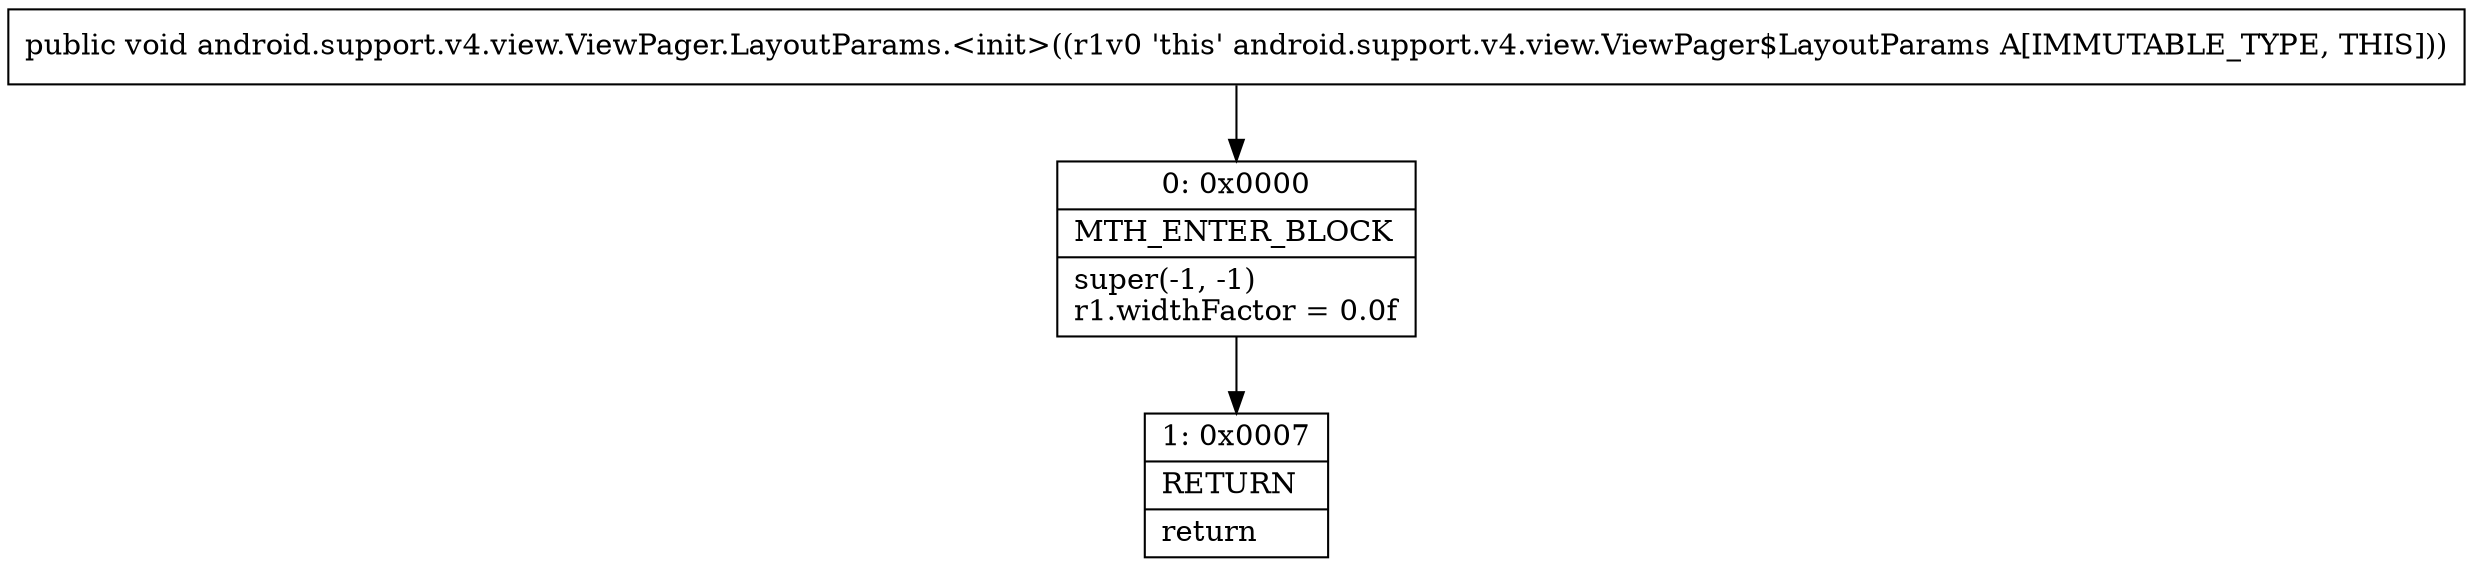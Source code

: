 digraph "CFG forandroid.support.v4.view.ViewPager.LayoutParams.\<init\>()V" {
Node_0 [shape=record,label="{0\:\ 0x0000|MTH_ENTER_BLOCK\l|super(\-1, \-1)\lr1.widthFactor = 0.0f\l}"];
Node_1 [shape=record,label="{1\:\ 0x0007|RETURN\l|return\l}"];
MethodNode[shape=record,label="{public void android.support.v4.view.ViewPager.LayoutParams.\<init\>((r1v0 'this' android.support.v4.view.ViewPager$LayoutParams A[IMMUTABLE_TYPE, THIS])) }"];
MethodNode -> Node_0;
Node_0 -> Node_1;
}

